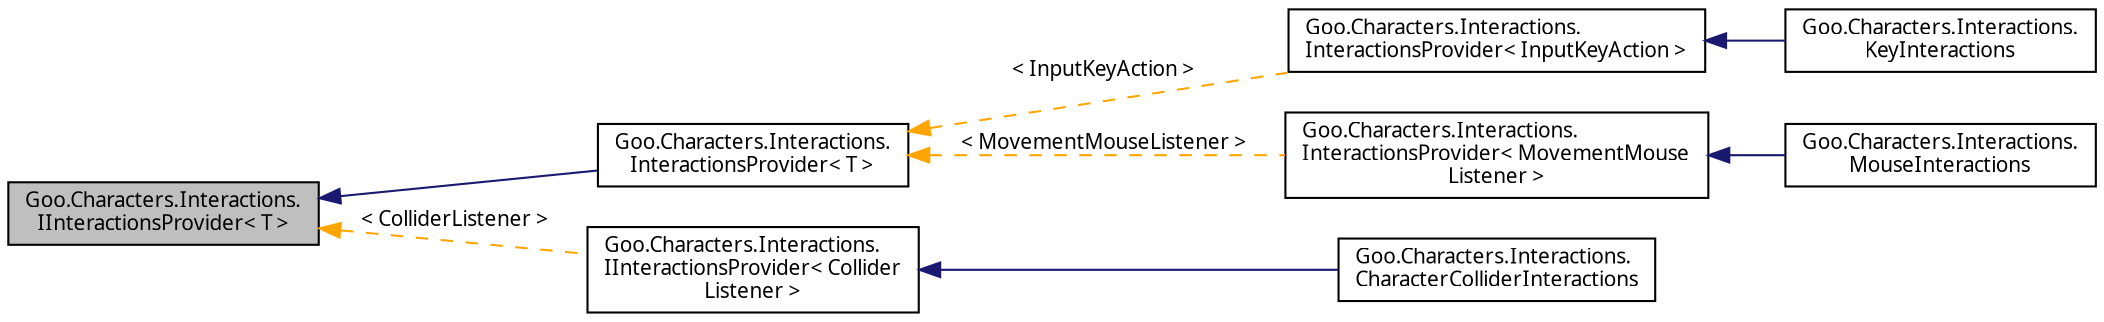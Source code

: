 digraph "Goo.Characters.Interactions.IInteractionsProvider&lt; T &gt;"
{
 // LATEX_PDF_SIZE
  edge [fontname="Calibrii",fontsize="10",labelfontname="Calibrii",labelfontsize="10"];
  node [fontname="Calibrii",fontsize="10",shape=record];
  rankdir="LR";
  Node1 [label="Goo.Characters.Interactions.\lIInteractionsProvider\< T \>",height=0.2,width=0.4,color="black", fillcolor="grey75", style="filled", fontcolor="black",tooltip=" "];
  Node1 -> Node2 [dir="back",color="midnightblue",fontsize="10",style="solid",fontname="Calibrii"];
  Node2 [label="Goo.Characters.Interactions.\lInteractionsProvider\< T \>",height=0.2,width=0.4,color="black", fillcolor="white", style="filled",URL="$dd/d71/classGoo_1_1Characters_1_1Interactions_1_1InteractionsProvider.html",tooltip=" "];
  Node2 -> Node3 [dir="back",color="orange",fontsize="10",style="dashed",label=" \< InputKeyAction \>" ,fontname="Calibrii"];
  Node3 [label="Goo.Characters.Interactions.\lInteractionsProvider\< InputKeyAction \>",height=0.2,width=0.4,color="black", fillcolor="white", style="filled",URL="$dd/d71/classGoo_1_1Characters_1_1Interactions_1_1InteractionsProvider.html",tooltip=" "];
  Node3 -> Node4 [dir="back",color="midnightblue",fontsize="10",style="solid",fontname="Calibrii"];
  Node4 [label="Goo.Characters.Interactions.\lKeyInteractions",height=0.2,width=0.4,color="black", fillcolor="white", style="filled",URL="$d6/d4f/classGoo_1_1Characters_1_1Interactions_1_1KeyInteractions.html",tooltip=" "];
  Node2 -> Node5 [dir="back",color="orange",fontsize="10",style="dashed",label=" \< MovementMouseListener \>" ,fontname="Calibrii"];
  Node5 [label="Goo.Characters.Interactions.\lInteractionsProvider\< MovementMouse\lListener \>",height=0.2,width=0.4,color="black", fillcolor="white", style="filled",URL="$dd/d71/classGoo_1_1Characters_1_1Interactions_1_1InteractionsProvider.html",tooltip=" "];
  Node5 -> Node6 [dir="back",color="midnightblue",fontsize="10",style="solid",fontname="Calibrii"];
  Node6 [label="Goo.Characters.Interactions.\lMouseInteractions",height=0.2,width=0.4,color="black", fillcolor="white", style="filled",URL="$d4/d20/classGoo_1_1Characters_1_1Interactions_1_1MouseInteractions.html",tooltip=" "];
  Node1 -> Node7 [dir="back",color="orange",fontsize="10",style="dashed",label=" \< ColliderListener \>" ,fontname="Calibrii"];
  Node7 [label="Goo.Characters.Interactions.\lIInteractionsProvider\< Collider\lListener \>",height=0.2,width=0.4,color="black", fillcolor="white", style="filled",URL="$df/d29/interfaceGoo_1_1Characters_1_1Interactions_1_1IInteractionsProvider.html",tooltip=" "];
  Node7 -> Node8 [dir="back",color="midnightblue",fontsize="10",style="solid",fontname="Calibrii"];
  Node8 [label="Goo.Characters.Interactions.\lCharacterColliderInteractions",height=0.2,width=0.4,color="black", fillcolor="white", style="filled",URL="$de/d8c/classGoo_1_1Characters_1_1Interactions_1_1CharacterColliderInteractions.html",tooltip=" "];
}
